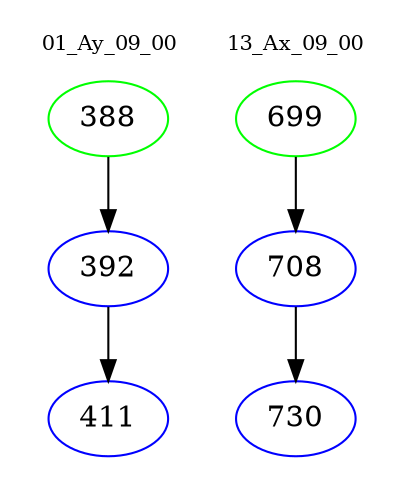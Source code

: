 digraph{
subgraph cluster_0 {
color = white
label = "01_Ay_09_00";
fontsize=10;
T0_388 [label="388", color="green"]
T0_388 -> T0_392 [color="black"]
T0_392 [label="392", color="blue"]
T0_392 -> T0_411 [color="black"]
T0_411 [label="411", color="blue"]
}
subgraph cluster_1 {
color = white
label = "13_Ax_09_00";
fontsize=10;
T1_699 [label="699", color="green"]
T1_699 -> T1_708 [color="black"]
T1_708 [label="708", color="blue"]
T1_708 -> T1_730 [color="black"]
T1_730 [label="730", color="blue"]
}
}
